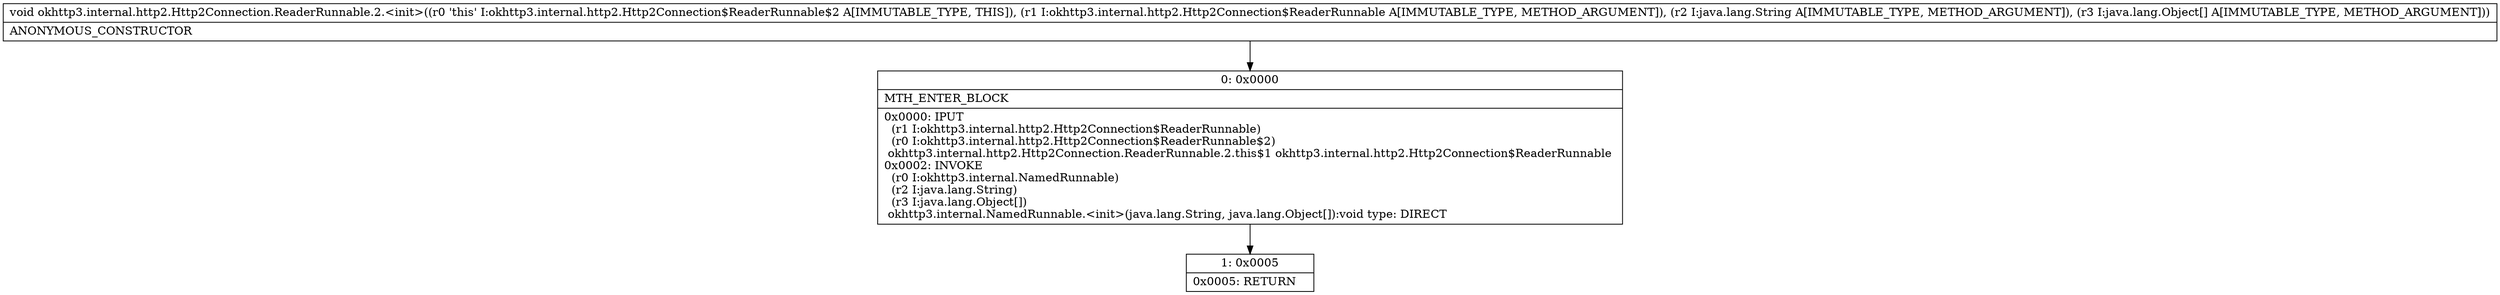 digraph "CFG forokhttp3.internal.http2.Http2Connection.ReaderRunnable.2.\<init\>(Lokhttp3\/internal\/http2\/Http2Connection$ReaderRunnable;Ljava\/lang\/String;[Ljava\/lang\/Object;)V" {
Node_0 [shape=record,label="{0\:\ 0x0000|MTH_ENTER_BLOCK\l|0x0000: IPUT  \l  (r1 I:okhttp3.internal.http2.Http2Connection$ReaderRunnable)\l  (r0 I:okhttp3.internal.http2.Http2Connection$ReaderRunnable$2)\l okhttp3.internal.http2.Http2Connection.ReaderRunnable.2.this$1 okhttp3.internal.http2.Http2Connection$ReaderRunnable \l0x0002: INVOKE  \l  (r0 I:okhttp3.internal.NamedRunnable)\l  (r2 I:java.lang.String)\l  (r3 I:java.lang.Object[])\l okhttp3.internal.NamedRunnable.\<init\>(java.lang.String, java.lang.Object[]):void type: DIRECT \l}"];
Node_1 [shape=record,label="{1\:\ 0x0005|0x0005: RETURN   \l}"];
MethodNode[shape=record,label="{void okhttp3.internal.http2.Http2Connection.ReaderRunnable.2.\<init\>((r0 'this' I:okhttp3.internal.http2.Http2Connection$ReaderRunnable$2 A[IMMUTABLE_TYPE, THIS]), (r1 I:okhttp3.internal.http2.Http2Connection$ReaderRunnable A[IMMUTABLE_TYPE, METHOD_ARGUMENT]), (r2 I:java.lang.String A[IMMUTABLE_TYPE, METHOD_ARGUMENT]), (r3 I:java.lang.Object[] A[IMMUTABLE_TYPE, METHOD_ARGUMENT]))  | ANONYMOUS_CONSTRUCTOR\l}"];
MethodNode -> Node_0;
Node_0 -> Node_1;
}

